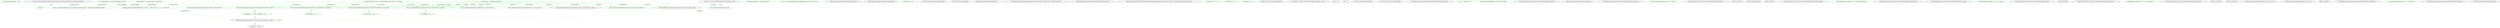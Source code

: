 digraph  {
d1 [cluster="Humanizer.DateHumanizeExtensions.Humanize(System.DateTime, bool, System.DateTime?)", color=green, community=0, label="dateToCompareAgainst == null", prediction=0, span="21-21"];
d0 [cluster="Humanizer.DateHumanizeExtensions.Humanize(System.DateTime, bool, System.DateTime?)", label="Entry Humanizer.DateHumanizeExtensions.Humanize(System.DateTime, bool, System.DateTime?)", span="19-19"];
d2 [cluster="Humanizer.DateHumanizeExtensions.Humanize(System.DateTime, bool, System.DateTime?)", color=green, community=0, label="dateToCompareAgainst = DateTime.UtcNow", prediction=1, span="22-22"];
d3 [cluster="Humanizer.DateHumanizeExtensions.Humanize(System.DateTime, bool, System.DateTime?)", color=green, community=0, label="var formatter = Configurator.Formatter", prediction=2, span="24-24"];
d4 [cluster="Humanizer.DateHumanizeExtensions.Humanize(System.DateTime, bool, System.DateTime?)", color=green, community=0, label="var comparisonBase = dateToCompareAgainst.Value", prediction=2, span="25-25"];
d5 [cluster="Humanizer.DateHumanizeExtensions.Humanize(System.DateTime, bool, System.DateTime?)", color=green, community=0, label="!utcDate", prediction=2, span="27-27"];
d6 [cluster="Humanizer.DateHumanizeExtensions.Humanize(System.DateTime, bool, System.DateTime?)", color=green, community=0, label="comparisonBase = comparisonBase.ToLocalTime()", prediction=2, span="28-28"];
d7 [cluster="Humanizer.DateHumanizeExtensions.Humanize(System.DateTime, bool, System.DateTime?)", color=green, community=0, label="input <= comparisonBase && comparisonBase.Subtract(input) < TimeSpan.FromMilliseconds(500)", prediction=2, span="30-30"];
d9 [cluster="Humanizer.DateHumanizeExtensions.Humanize(System.DateTime, bool, System.DateTime?)", color=green, community=0, label="var timeUnitTense = input > comparisonBase ? Tense.Future : Tense.Past", prediction=2, span="33-33"];
d10 [cluster="Humanizer.DateHumanizeExtensions.Humanize(System.DateTime, bool, System.DateTime?)", color=green, community=0, label="var ts = new TimeSpan(Math.Abs(comparisonBase.Ticks - input.Ticks))", prediction=8, span="34-34"];
d26 [cluster="Humanizer.DateHumanizeExtensions.Humanize(System.DateTime, bool, System.DateTime?)", color=green, community=0, label="comparisonBase.Date.AddMonths(timeUnitTense == Tense.Future ? 1 : -1) == input.Date", prediction=2, span="59-59"];
d8 [cluster="Humanizer.DateHumanizeExtensions.Humanize(System.DateTime, bool, System.DateTime?)", color=green, community=0, label="return formatter.DateHumanize_Now();", prediction=2, span="31-31"];
d38 [cluster="System.DateTime.Subtract(System.DateTime)", label="Entry System.DateTime.Subtract(System.DateTime)", span="0-0"];
d39 [cluster="System.TimeSpan.FromMilliseconds(double)", label="Entry System.TimeSpan.FromMilliseconds(double)", span="0-0"];
d12 [cluster="Humanizer.DateHumanizeExtensions.Humanize(System.DateTime, bool, System.DateTime?)", color=green, community=0, label="return formatter.DateHumanize(TimeUnit.Second, timeUnitTense, ts.Seconds);", prediction=2, span="37-37"];
d14 [cluster="Humanizer.DateHumanizeExtensions.Humanize(System.DateTime, bool, System.DateTime?)", color=green, community=0, label="return formatter.DateHumanize(TimeUnit.Minute, timeUnitTense, 1);", prediction=2, span="40-40"];
d16 [cluster="Humanizer.DateHumanizeExtensions.Humanize(System.DateTime, bool, System.DateTime?)", color=green, community=0, label="return formatter.DateHumanize(TimeUnit.Minute, timeUnitTense, ts.Minutes);", prediction=2, span="43-43"];
d18 [cluster="Humanizer.DateHumanizeExtensions.Humanize(System.DateTime, bool, System.DateTime?)", color=green, community=0, label="return formatter.DateHumanize(TimeUnit.Hour, timeUnitTense, 1);", prediction=2, span="46-46"];
d20 [cluster="Humanizer.DateHumanizeExtensions.Humanize(System.DateTime, bool, System.DateTime?)", color=green, community=0, label="return formatter.DateHumanize(TimeUnit.Hour, timeUnitTense, ts.Hours);", prediction=2, span="49-49"];
d22 [cluster="Humanizer.DateHumanizeExtensions.Humanize(System.DateTime, bool, System.DateTime?)", color=green, community=0, label="return formatter.DateHumanize(TimeUnit.Day, timeUnitTense, 1);", prediction=2, span="52-52"];
d24 [cluster="Humanizer.DateHumanizeExtensions.Humanize(System.DateTime, bool, System.DateTime?)", color=green, community=0, label="return formatter.DateHumanize(TimeUnit.Day, timeUnitTense, ts.Days);", prediction=2, span="55-55"];
d27 [cluster="Humanizer.DateHumanizeExtensions.Humanize(System.DateTime, bool, System.DateTime?)", color=green, community=0, label="return formatter.DateHumanize(TimeUnit.Month, timeUnitTense, 1);", prediction=2, span="60-60"];
d28 [cluster="Humanizer.DateHumanizeExtensions.Humanize(System.DateTime, bool, System.DateTime?)", label="return formatter.DateHumanize(TimeUnit.Day, timeUnitTense, ts.Days);", span="62-62"];
d31 [cluster="Humanizer.DateHumanizeExtensions.Humanize(System.DateTime, bool, System.DateTime?)", label="return formatter.DateHumanize(TimeUnit.Month, timeUnitTense, months);", span="68-68"];
d35 [cluster="Humanizer.DateHumanizeExtensions.Humanize(System.DateTime, bool, System.DateTime?)", label="return formatter.DateHumanize(TimeUnit.Year, timeUnitTense, years);", span="73-73"];
d11 [cluster="Humanizer.DateHumanizeExtensions.Humanize(System.DateTime, bool, System.DateTime?)", color=green, community=0, label="ts.TotalSeconds < 60", prediction=19, span="36-36"];
d41 [cluster="System.TimeSpan.TimeSpan(long)", label="Entry System.TimeSpan.TimeSpan(long)", span="0-0"];
d42 [cluster="System.Math.Abs(long)", label="Entry System.Math.Abs(long)", span="0-0"];
d25 [cluster="Humanizer.DateHumanizeExtensions.Humanize(System.DateTime, bool, System.DateTime?)", color=green, community=0, label="ts.TotalDays >= 28 && ts.TotalDays < 30", prediction=2, span="57-57"];
d44 [cluster="System.DateTime.AddMonths(int)", label="Entry System.DateTime.AddMonths(int)", span="0-0"];
d36 [cluster="Humanizer.DateHumanizeExtensions.Humanize(System.DateTime, bool, System.DateTime?)", label="Exit Humanizer.DateHumanizeExtensions.Humanize(System.DateTime, bool, System.DateTime?)", span="19-19"];
d40 [cluster="Humanizer.Localisation.IFormatter.DateHumanize_Now()", label="Entry Humanizer.Localisation.IFormatter.DateHumanize_Now()", span="9-9"];
d43 [cluster="Humanizer.Localisation.IFormatter.DateHumanize(Humanizer.Localisation.TimeUnit, Humanizer.Localisation.Tense, int)", label="Entry Humanizer.Localisation.IFormatter.DateHumanize(Humanizer.Localisation.TimeUnit, Humanizer.Localisation.Tense, int)", span="10-10"];
d13 [cluster="Humanizer.DateHumanizeExtensions.Humanize(System.DateTime, bool, System.DateTime?)", color=green, community=0, label="ts.TotalSeconds < 120", prediction=2, span="39-39"];
d15 [cluster="Humanizer.DateHumanizeExtensions.Humanize(System.DateTime, bool, System.DateTime?)", color=green, community=0, label="ts.TotalMinutes < 45", prediction=22, span="42-42"];
d17 [cluster="Humanizer.DateHumanizeExtensions.Humanize(System.DateTime, bool, System.DateTime?)", color=green, community=0, label="ts.TotalMinutes < 90", prediction=2, span="45-45"];
d19 [cluster="Humanizer.DateHumanizeExtensions.Humanize(System.DateTime, bool, System.DateTime?)", color=green, community=0, label="ts.TotalHours < 24", prediction=24, span="48-48"];
d21 [cluster="Humanizer.DateHumanizeExtensions.Humanize(System.DateTime, bool, System.DateTime?)", color=green, community=0, label="ts.TotalHours < 48", prediction=2, span="51-51"];
d23 [cluster="Humanizer.DateHumanizeExtensions.Humanize(System.DateTime, bool, System.DateTime?)", color=green, community=0, label="ts.TotalDays < 28", prediction=26, span="54-54"];
d37 [cluster="System.DateTime.ToLocalTime()", label="Entry System.DateTime.ToLocalTime()", span="0-0"];
d29 [cluster="Humanizer.DateHumanizeExtensions.Humanize(System.DateTime, bool, System.DateTime?)", label="ts.TotalDays < 345", span="65-65"];
d30 [cluster="Humanizer.DateHumanizeExtensions.Humanize(System.DateTime, bool, System.DateTime?)", label="int months = Convert.ToInt32(Math.Floor(ts.TotalDays / 29.5))", span="67-67"];
d32 [cluster="Humanizer.DateHumanizeExtensions.Humanize(System.DateTime, bool, System.DateTime?)", label="int years = Convert.ToInt32(Math.Floor(ts.TotalDays / 365))", span="71-71"];
d33 [cluster="Humanizer.DateHumanizeExtensions.Humanize(System.DateTime, bool, System.DateTime?)", label="years == 0", span="72-72"];
d34 [cluster="Humanizer.DateHumanizeExtensions.Humanize(System.DateTime, bool, System.DateTime?)", label="years = 1", span="72-72"];
d45 [cluster="System.Math.Floor(double)", label="Entry System.Math.Floor(double)", span="0-0"];
d46 [cluster="System.Convert.ToInt32(double)", label="Entry System.Convert.ToInt32(double)", span="0-0"];
m0_0 [cluster="Humanizer.Tests.Extensions.NumberToTimeSpanTests.Weeks()", file="NumberToTimeSpanTests.cs", label="Entry Humanizer.Tests.Extensions.NumberToTimeSpanTests.Weeks()", span="8-8"];
m0_1 [cluster="Humanizer.Tests.Extensions.NumberToTimeSpanTests.Weeks()", color=green, community=0, file="NumberToTimeSpanTests.cs", label="var now = DateTime.Now", prediction=27, span="10-10"];
m0_2 [cluster="Humanizer.Tests.Extensions.NumberToTimeSpanTests.Weeks()", color=green, community=0, file="NumberToTimeSpanTests.cs", label="Assert.Equal(now.AddDays(14), now.Add(2.Weeks()))", prediction=28, span="11-11"];
m0_3 [cluster="Humanizer.Tests.Extensions.NumberToTimeSpanTests.Weeks()", file="NumberToTimeSpanTests.cs", label="Exit Humanizer.Tests.Extensions.NumberToTimeSpanTests.Weeks()", span="8-8"];
m0_6 [cluster="System.DateTime.Add(System.TimeSpan)", file="NumberToTimeSpanTests.cs", label="Entry System.DateTime.Add(System.TimeSpan)", span="0-0"];
m0_13 [cluster="Humanizer.Tests.Extensions.NumberToTimeSpanTests.Hours()", file="NumberToTimeSpanTests.cs", label="Entry Humanizer.Tests.Extensions.NumberToTimeSpanTests.Hours()", span="21-21"];
m0_14 [cluster="Humanizer.Tests.Extensions.NumberToTimeSpanTests.Hours()", color=green, community=0, file="NumberToTimeSpanTests.cs", label="Assert.Equal(new TimeSpan(0, 3, 0, 0), 3.Hours())", prediction=29, span="23-23"];
m0_15 [cluster="Humanizer.Tests.Extensions.NumberToTimeSpanTests.Hours()", file="NumberToTimeSpanTests.cs", label="Exit Humanizer.Tests.Extensions.NumberToTimeSpanTests.Hours()", span="21-21"];
m0_16 [cluster="int.Hours()", file="NumberToTimeSpanTests.cs", label="Entry int.Hours()", span="25-25"];
m0_29 [cluster="int.Milliseconds()", file="NumberToTimeSpanTests.cs", label="Entry int.Milliseconds()", span="55-55"];
m0_12 [cluster="int.Days()", file="NumberToTimeSpanTests.cs", label="Entry int.Days()", span="15-15"];
m0_25 [cluster="Humanizer.Tests.Extensions.NumberToTimeSpanTests.Milliseconds()", file="NumberToTimeSpanTests.cs", label="Entry Humanizer.Tests.Extensions.NumberToTimeSpanTests.Milliseconds()", span="39-39"];
m0_26 [cluster="Humanizer.Tests.Extensions.NumberToTimeSpanTests.Milliseconds()", color=green, community=0, file="NumberToTimeSpanTests.cs", label="Assert.Equal(new TimeSpan(0, 0, 0, 0, 6), 6.Milliseconds())", prediction=30, span="41-41"];
m0_27 [cluster="Humanizer.Tests.Extensions.NumberToTimeSpanTests.Milliseconds()", file="NumberToTimeSpanTests.cs", label="Exit Humanizer.Tests.Extensions.NumberToTimeSpanTests.Milliseconds()", span="39-39"];
m0_8 [cluster="Humanizer.Tests.Extensions.NumberToTimeSpanTests.Days()", file="NumberToTimeSpanTests.cs", label="Entry Humanizer.Tests.Extensions.NumberToTimeSpanTests.Days()", span="15-15"];
m0_9 [cluster="Humanizer.Tests.Extensions.NumberToTimeSpanTests.Days()", color=green, community=0, file="NumberToTimeSpanTests.cs", label="Assert.Equal(new TimeSpan(2, 0, 0, 0), 2.Days())", prediction=31, span="17-17"];
m0_10 [cluster="Humanizer.Tests.Extensions.NumberToTimeSpanTests.Days()", file="NumberToTimeSpanTests.cs", label="Exit Humanizer.Tests.Extensions.NumberToTimeSpanTests.Days()", span="15-15"];
m0_7 [cluster="Unk.Equal", file="NumberToTimeSpanTests.cs", label="Entry Unk.Equal", span=""];
m0_21 [cluster="Humanizer.Tests.Extensions.NumberToTimeSpanTests.Seconds()", file="NumberToTimeSpanTests.cs", label="Entry Humanizer.Tests.Extensions.NumberToTimeSpanTests.Seconds()", span="33-33"];
m0_22 [cluster="Humanizer.Tests.Extensions.NumberToTimeSpanTests.Seconds()", color=green, community=0, file="NumberToTimeSpanTests.cs", label="Assert.Equal(new TimeSpan(0, 0, 0, 5), 5.Seconds())", prediction=32, span="35-35"];
m0_23 [cluster="Humanizer.Tests.Extensions.NumberToTimeSpanTests.Seconds()", file="NumberToTimeSpanTests.cs", label="Exit Humanizer.Tests.Extensions.NumberToTimeSpanTests.Seconds()", span="33-33"];
m0_24 [cluster="int.Seconds()", file="NumberToTimeSpanTests.cs", label="Entry int.Seconds()", span="45-45"];
m0_20 [cluster="int.Minutes()", file="NumberToTimeSpanTests.cs", label="Entry int.Minutes()", span="35-35"];
m0_28 [cluster="System.TimeSpan.TimeSpan(int, int, int, int, int)", file="NumberToTimeSpanTests.cs", label="Entry System.TimeSpan.TimeSpan(int, int, int, int, int)", span="0-0"];
m0_11 [cluster="System.TimeSpan.TimeSpan(int, int, int, int)", file="NumberToTimeSpanTests.cs", label="Entry System.TimeSpan.TimeSpan(int, int, int, int)", span="0-0"];
m0_5 [cluster="int.Weeks()", file="NumberToTimeSpanTests.cs", label="Entry int.Weeks()", span="5-5"];
m0_17 [cluster="Humanizer.Tests.Extensions.NumberToTimeSpanTests.Minutes()", file="NumberToTimeSpanTests.cs", label="Entry Humanizer.Tests.Extensions.NumberToTimeSpanTests.Minutes()", span="27-27"];
m0_18 [cluster="Humanizer.Tests.Extensions.NumberToTimeSpanTests.Minutes()", color=green, community=0, file="NumberToTimeSpanTests.cs", label="Assert.Equal(new TimeSpan(0, 0, 4, 0), 4.Minutes())", prediction=33, span="29-29"];
m0_19 [cluster="Humanizer.Tests.Extensions.NumberToTimeSpanTests.Minutes()", file="NumberToTimeSpanTests.cs", label="Exit Humanizer.Tests.Extensions.NumberToTimeSpanTests.Minutes()", span="27-27"];
m0_4 [cluster="System.DateTime.AddDays(double)", file="NumberToTimeSpanTests.cs", label="Entry System.DateTime.AddDays(double)", span="0-0"];
d0 -> d5  [color=green, key=1, label=bool, style=dashed];
d0 -> d7  [color=green, key=1, label="System.DateTime", style=dashed];
d0 -> d26  [color=green, key=1, label="System.DateTime", style=dashed];
d3 -> d8  [color=green, key=1, label=formatter, style=dashed];
d3 -> d12  [color=green, key=1, label=formatter, style=dashed];
d3 -> d14  [color=green, key=1, label=formatter, style=dashed];
d3 -> d16  [color=green, key=1, label=formatter, style=dashed];
d3 -> d18  [color=green, key=1, label=formatter, style=dashed];
d3 -> d20  [color=green, key=1, label=formatter, style=dashed];
d3 -> d22  [color=green, key=1, label=formatter, style=dashed];
d3 -> d24  [color=green, key=1, label=formatter, style=dashed];
d3 -> d27  [color=green, key=1, label=formatter, style=dashed];
d3 -> d28  [color=green, key=1, label=formatter, style=dashed];
d3 -> d31  [color=green, key=1, label=formatter, style=dashed];
d3 -> d35  [color=green, key=1, label=formatter, style=dashed];
d4 -> d7  [color=green, key=1, label=comparisonBase, style=dashed];
d4 -> d26  [color=green, key=1, label=comparisonBase, style=dashed];
d6 -> d26  [color=green, key=1, label=comparisonBase, style=dashed];
d9 -> d12  [color=green, key=1, label=timeUnitTense, style=dashed];
d9 -> d14  [color=green, key=1, label=timeUnitTense, style=dashed];
d9 -> d16  [color=green, key=1, label=timeUnitTense, style=dashed];
d9 -> d18  [color=green, key=1, label=timeUnitTense, style=dashed];
d9 -> d20  [color=green, key=1, label=timeUnitTense, style=dashed];
d9 -> d22  [color=green, key=1, label=timeUnitTense, style=dashed];
d9 -> d24  [color=green, key=1, label=timeUnitTense, style=dashed];
d9 -> d26  [color=green, key=1, label=timeUnitTense, style=dashed];
d9 -> d27  [color=green, key=1, label=timeUnitTense, style=dashed];
d9 -> d28  [color=green, key=1, label=timeUnitTense, style=dashed];
d9 -> d31  [color=green, key=1, label=timeUnitTense, style=dashed];
d9 -> d35  [color=green, key=1, label=timeUnitTense, style=dashed];
d12 -> d12  [color=green, key=1, label=ts, style=dashed];
d12 -> d13  [color=green, key=1, label=ts, style=dashed];
d16 -> d16  [color=green, key=1, label=ts, style=dashed];
d16 -> d17  [color=green, key=1, label=ts, style=dashed];
d20 -> d20  [color=green, key=1, label=ts, style=dashed];
d20 -> d21  [color=green, key=1, label=ts, style=dashed];
d24 -> d24  [color=green, key=1, label=ts, style=dashed];
d24 -> d25  [color=green, key=1, label=ts, style=dashed];
d28 -> d28  [color=darkseagreen4, key=1, label=ts, style=dashed];
d28 -> d29  [color=darkseagreen4, key=1, label=ts, style=dashed];
d11 -> d11  [color=green, key=1, label=ts, style=dashed];
d25 -> d25  [color=green, key=1, label=ts, style=dashed];
d25 -> d28  [color=green, key=1, label=ts, style=dashed];
d13 -> d13  [color=green, key=1, label=ts, style=dashed];
d15 -> d15  [color=green, key=1, label=ts, style=dashed];
d17 -> d17  [color=green, key=1, label=ts, style=dashed];
d19 -> d19  [color=green, key=1, label=ts, style=dashed];
d21 -> d21  [color=green, key=1, label=ts, style=dashed];
d23 -> d23  [color=green, key=1, label=ts, style=dashed];
d29 -> d29  [color=darkseagreen4, key=1, label=ts, style=dashed];
d32 -> d35  [color=darkseagreen4, key=1, label=years, style=dashed];
}
